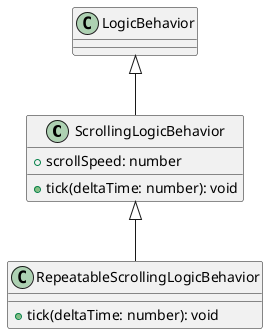 @startuml
class ScrollingLogicBehavior extends LogicBehavior {
    +scrollSpeed: number
    +tick(deltaTime: number): void
}
class RepeatableScrollingLogicBehavior extends ScrollingLogicBehavior {
    +tick(deltaTime: number): void
}
@enduml
